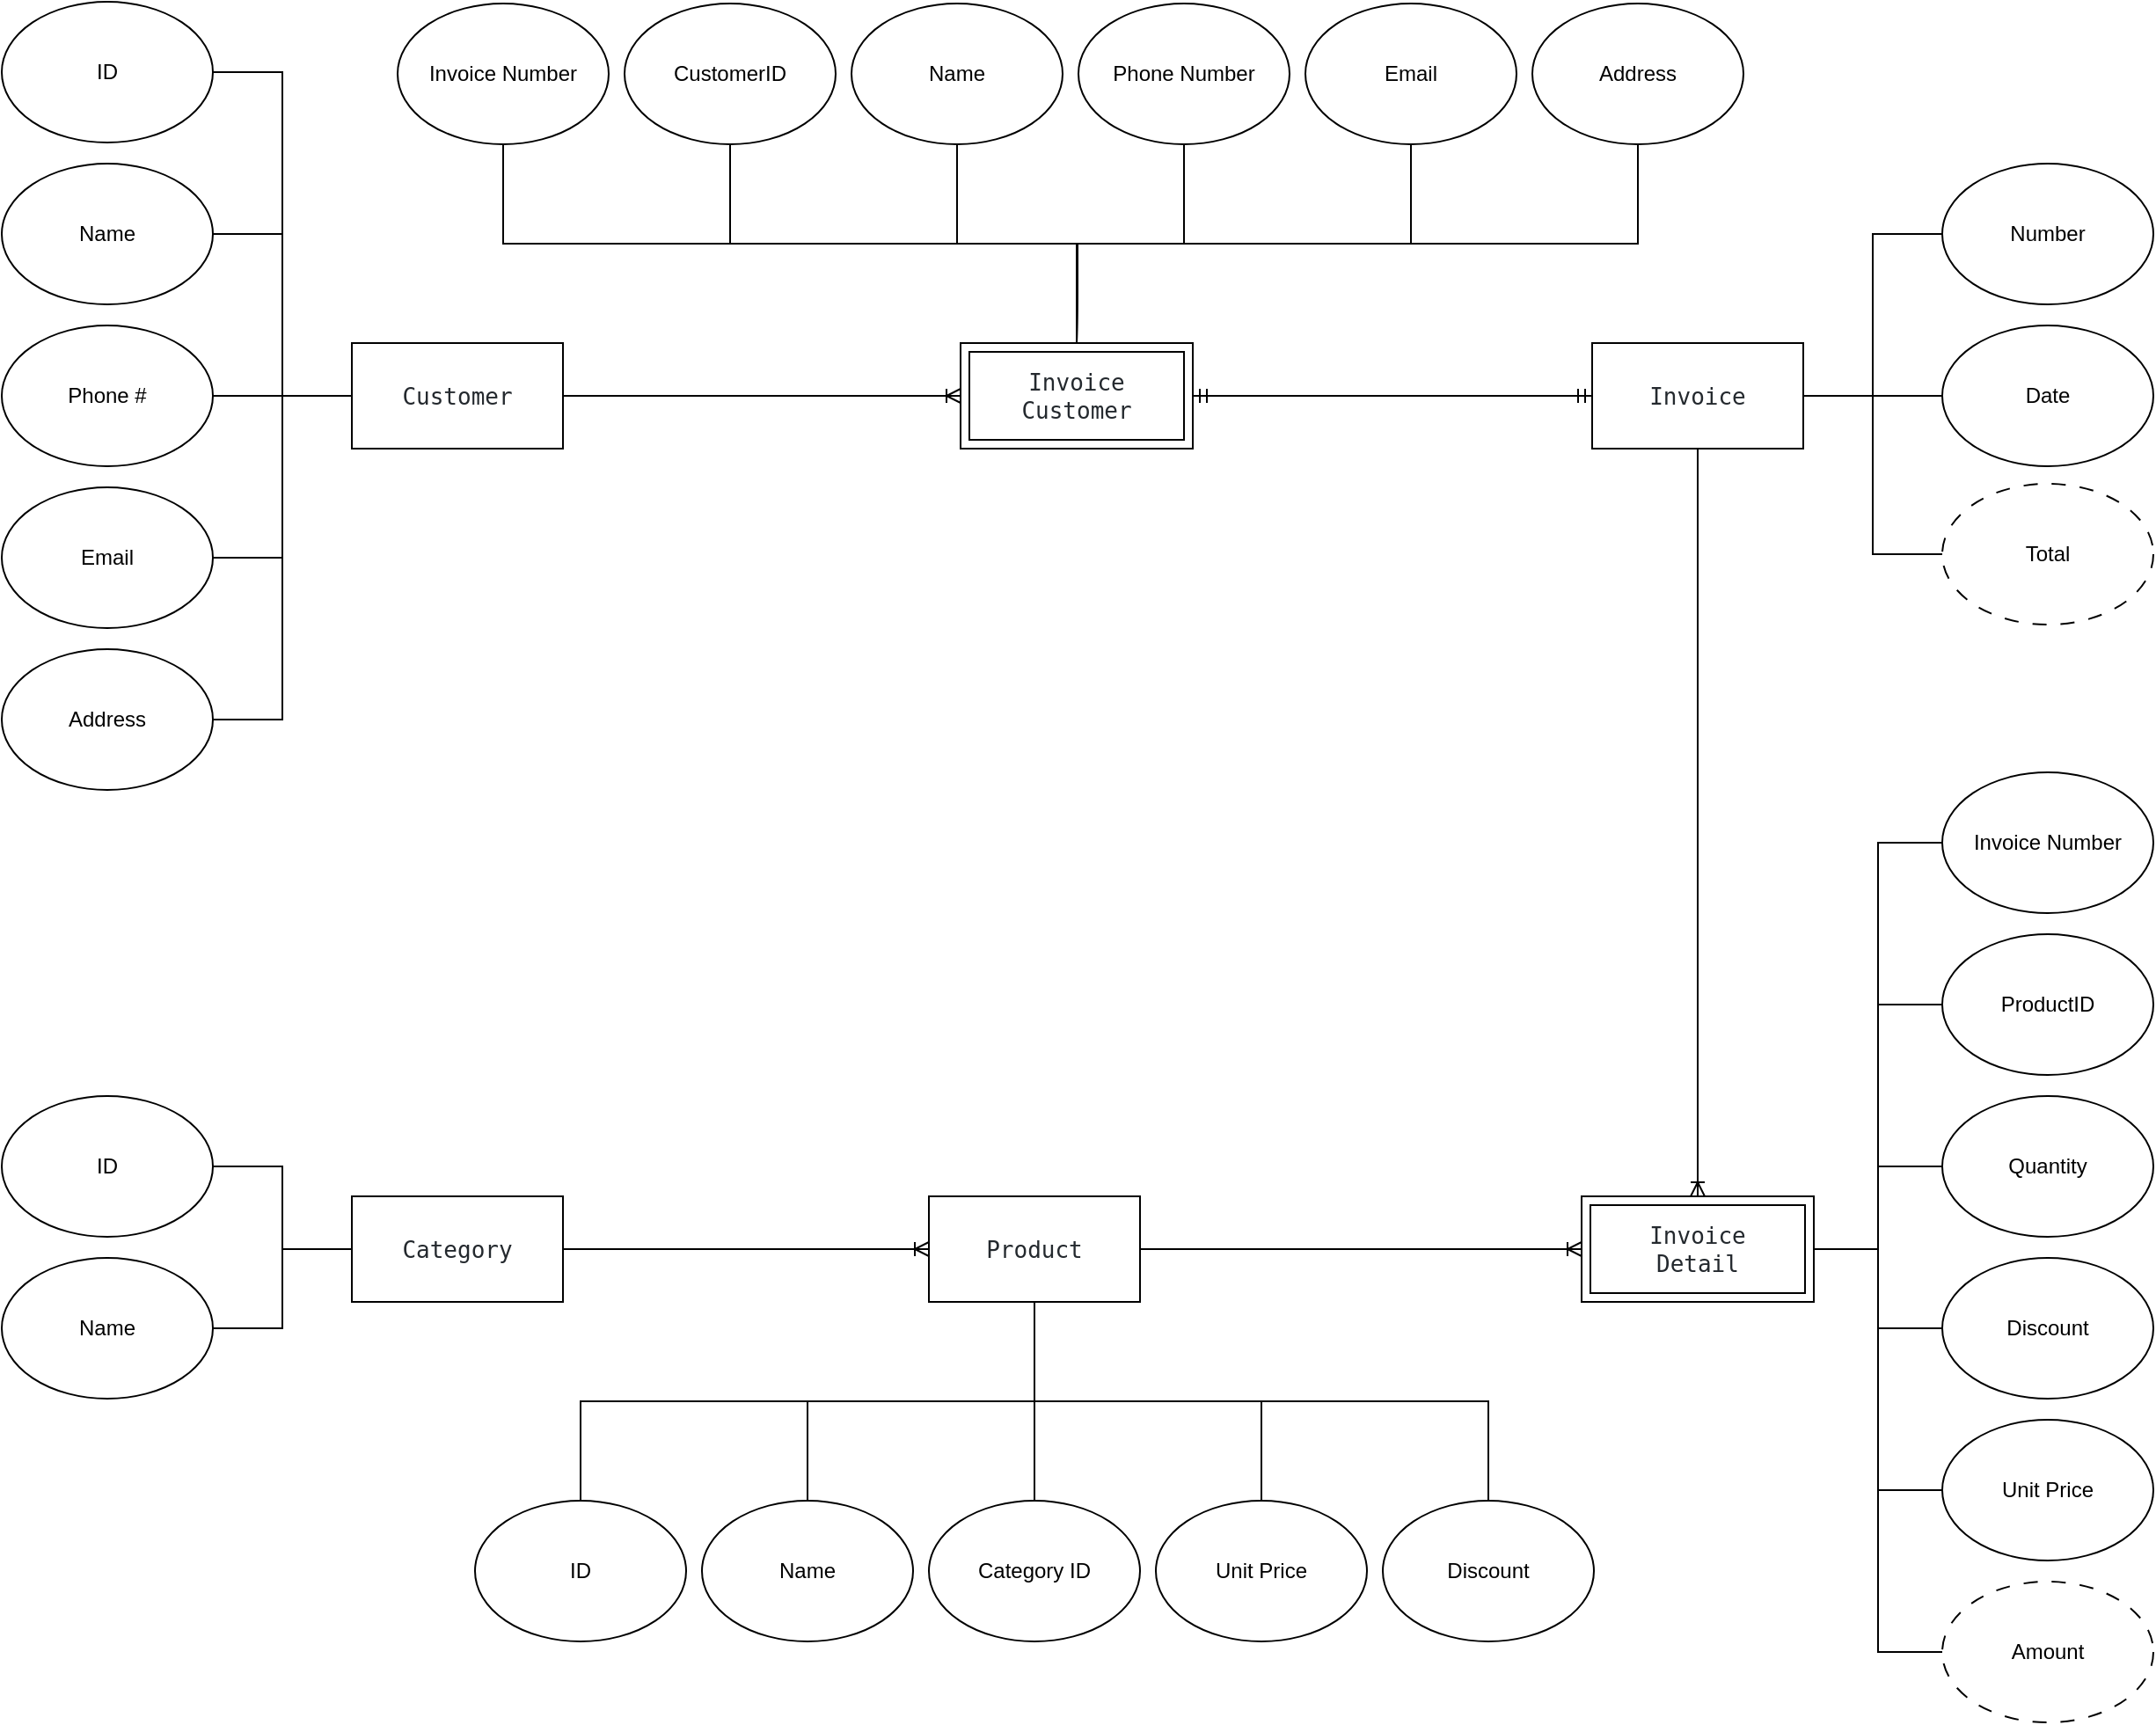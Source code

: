 <mxfile version="24.7.13">
  <diagram name="Page-1" id="v7pX340-E1yBxrApcO9W">
    <mxGraphModel dx="1404" dy="1225" grid="0" gridSize="10" guides="1" tooltips="1" connect="1" arrows="1" fold="1" page="0" pageScale="1" pageWidth="827" pageHeight="1169" math="0" shadow="0">
      <root>
        <mxCell id="0" />
        <mxCell id="1" parent="0" />
        <mxCell id="AEynNC8rQp6U_47eMVg7-1" value="&lt;div style=&quot;color: rgb(36, 41, 46); background-color: rgb(255, 255, 255); font-family: &amp;quot;Droid Sans Mono&amp;quot;, &amp;quot;monospace&amp;quot;, monospace; font-size: 13px; line-height: 18px; white-space: pre;&quot;&gt;Customer&lt;/div&gt;" style="rounded=0;whiteSpace=wrap;html=1;" vertex="1" parent="1">
          <mxGeometry x="228" y="322" width="120" height="60" as="geometry" />
        </mxCell>
        <mxCell id="AEynNC8rQp6U_47eMVg7-13" value="" style="edgeStyle=orthogonalEdgeStyle;rounded=0;orthogonalLoop=1;jettySize=auto;html=1;endArrow=none;endFill=0;" edge="1" parent="1" source="AEynNC8rQp6U_47eMVg7-6" target="AEynNC8rQp6U_47eMVg7-1">
          <mxGeometry relative="1" as="geometry" />
        </mxCell>
        <mxCell id="AEynNC8rQp6U_47eMVg7-6" value="Phone #" style="ellipse;whiteSpace=wrap;html=1;" vertex="1" parent="1">
          <mxGeometry x="29" y="312" width="120" height="80" as="geometry" />
        </mxCell>
        <mxCell id="AEynNC8rQp6U_47eMVg7-15" style="edgeStyle=orthogonalEdgeStyle;rounded=0;orthogonalLoop=1;jettySize=auto;html=1;exitX=1;exitY=0.5;exitDx=0;exitDy=0;entryX=0;entryY=0.5;entryDx=0;entryDy=0;endArrow=none;endFill=0;" edge="1" parent="1" source="AEynNC8rQp6U_47eMVg7-8" target="AEynNC8rQp6U_47eMVg7-1">
          <mxGeometry relative="1" as="geometry" />
        </mxCell>
        <mxCell id="AEynNC8rQp6U_47eMVg7-8" value="Name" style="ellipse;whiteSpace=wrap;html=1;" vertex="1" parent="1">
          <mxGeometry x="29" y="220" width="120" height="80" as="geometry" />
        </mxCell>
        <mxCell id="AEynNC8rQp6U_47eMVg7-14" style="edgeStyle=orthogonalEdgeStyle;rounded=0;orthogonalLoop=1;jettySize=auto;html=1;exitX=1;exitY=0.5;exitDx=0;exitDy=0;entryX=0;entryY=0.5;entryDx=0;entryDy=0;endArrow=none;endFill=0;" edge="1" parent="1" source="AEynNC8rQp6U_47eMVg7-9" target="AEynNC8rQp6U_47eMVg7-1">
          <mxGeometry relative="1" as="geometry" />
        </mxCell>
        <mxCell id="AEynNC8rQp6U_47eMVg7-9" value="ID" style="ellipse;whiteSpace=wrap;html=1;" vertex="1" parent="1">
          <mxGeometry x="29" y="128" width="120" height="80" as="geometry" />
        </mxCell>
        <mxCell id="AEynNC8rQp6U_47eMVg7-16" style="edgeStyle=orthogonalEdgeStyle;rounded=0;orthogonalLoop=1;jettySize=auto;html=1;exitX=1;exitY=0.5;exitDx=0;exitDy=0;entryX=0;entryY=0.5;entryDx=0;entryDy=0;endArrow=none;endFill=0;" edge="1" parent="1" source="AEynNC8rQp6U_47eMVg7-10" target="AEynNC8rQp6U_47eMVg7-1">
          <mxGeometry relative="1" as="geometry" />
        </mxCell>
        <mxCell id="AEynNC8rQp6U_47eMVg7-10" value="Email" style="ellipse;whiteSpace=wrap;html=1;" vertex="1" parent="1">
          <mxGeometry x="29" y="404" width="120" height="80" as="geometry" />
        </mxCell>
        <mxCell id="AEynNC8rQp6U_47eMVg7-18" style="edgeStyle=orthogonalEdgeStyle;rounded=0;orthogonalLoop=1;jettySize=auto;html=1;exitX=1;exitY=0.5;exitDx=0;exitDy=0;entryX=0;entryY=0.5;entryDx=0;entryDy=0;endArrow=none;endFill=0;" edge="1" parent="1" source="AEynNC8rQp6U_47eMVg7-12" target="AEynNC8rQp6U_47eMVg7-1">
          <mxGeometry relative="1" as="geometry" />
        </mxCell>
        <mxCell id="AEynNC8rQp6U_47eMVg7-12" value="Address" style="ellipse;whiteSpace=wrap;html=1;" vertex="1" parent="1">
          <mxGeometry x="29" y="496" width="120" height="80" as="geometry" />
        </mxCell>
        <mxCell id="AEynNC8rQp6U_47eMVg7-41" value="&lt;div style=&quot;color: rgb(36, 41, 46); background-color: rgb(255, 255, 255); font-family: &amp;quot;Droid Sans Mono&amp;quot;, &amp;quot;monospace&amp;quot;, monospace; font-size: 13px; line-height: 18px; white-space: pre;&quot;&gt;Invoice&lt;/div&gt;" style="rounded=0;whiteSpace=wrap;html=1;direction=east;" vertex="1" parent="1">
          <mxGeometry x="933" y="322" width="120" height="60" as="geometry" />
        </mxCell>
        <mxCell id="AEynNC8rQp6U_47eMVg7-92" style="edgeStyle=orthogonalEdgeStyle;rounded=0;orthogonalLoop=1;jettySize=auto;html=1;exitX=0;exitY=0.5;exitDx=0;exitDy=0;entryX=1;entryY=0.5;entryDx=0;entryDy=0;endArrow=none;endFill=0;" edge="1" parent="1" source="AEynNC8rQp6U_47eMVg7-45" target="AEynNC8rQp6U_47eMVg7-41">
          <mxGeometry relative="1" as="geometry" />
        </mxCell>
        <mxCell id="AEynNC8rQp6U_47eMVg7-45" value="Date" style="ellipse;whiteSpace=wrap;html=1;direction=east;" vertex="1" parent="1">
          <mxGeometry x="1132" y="312" width="120" height="80" as="geometry" />
        </mxCell>
        <mxCell id="AEynNC8rQp6U_47eMVg7-93" style="edgeStyle=orthogonalEdgeStyle;rounded=0;orthogonalLoop=1;jettySize=auto;html=1;exitX=0;exitY=0.5;exitDx=0;exitDy=0;entryX=1;entryY=0.5;entryDx=0;entryDy=0;endArrow=none;endFill=0;" edge="1" parent="1" source="AEynNC8rQp6U_47eMVg7-47" target="AEynNC8rQp6U_47eMVg7-41">
          <mxGeometry relative="1" as="geometry" />
        </mxCell>
        <mxCell id="AEynNC8rQp6U_47eMVg7-47" value="Number" style="ellipse;whiteSpace=wrap;html=1;direction=east;" vertex="1" parent="1">
          <mxGeometry x="1132" y="220" width="120" height="80" as="geometry" />
        </mxCell>
        <mxCell id="AEynNC8rQp6U_47eMVg7-89" style="edgeStyle=orthogonalEdgeStyle;rounded=0;orthogonalLoop=1;jettySize=auto;html=1;exitX=0;exitY=0.5;exitDx=0;exitDy=0;entryX=1;entryY=0.5;entryDx=0;entryDy=0;endArrow=none;endFill=0;" edge="1" parent="1" source="AEynNC8rQp6U_47eMVg7-49" target="AEynNC8rQp6U_47eMVg7-41">
          <mxGeometry relative="1" as="geometry" />
        </mxCell>
        <mxCell id="AEynNC8rQp6U_47eMVg7-49" value="Total" style="ellipse;whiteSpace=wrap;html=1;dashed=1;dashPattern=8 8;direction=east;" vertex="1" parent="1">
          <mxGeometry x="1132" y="402" width="120" height="80" as="geometry" />
        </mxCell>
        <mxCell id="AEynNC8rQp6U_47eMVg7-104" style="edgeStyle=orthogonalEdgeStyle;rounded=0;orthogonalLoop=1;jettySize=auto;html=1;exitX=0.5;exitY=1;exitDx=0;exitDy=0;endArrow=none;endFill=0;entryX=0.5;entryY=0;entryDx=0;entryDy=0;" edge="1" parent="1" source="AEynNC8rQp6U_47eMVg7-69">
          <mxGeometry relative="1" as="geometry">
            <mxPoint x="640" y="322" as="targetPoint" />
          </mxGeometry>
        </mxCell>
        <mxCell id="AEynNC8rQp6U_47eMVg7-69" value="Phone Number" style="ellipse;whiteSpace=wrap;html=1;" vertex="1" parent="1">
          <mxGeometry x="641" y="129" width="120" height="80" as="geometry" />
        </mxCell>
        <mxCell id="AEynNC8rQp6U_47eMVg7-103" style="edgeStyle=orthogonalEdgeStyle;rounded=0;orthogonalLoop=1;jettySize=auto;html=1;exitX=0.5;exitY=1;exitDx=0;exitDy=0;entryX=0.5;entryY=0;entryDx=0;entryDy=0;endArrow=none;endFill=0;" edge="1" parent="1" source="AEynNC8rQp6U_47eMVg7-71">
          <mxGeometry relative="1" as="geometry">
            <mxPoint x="640" y="322" as="targetPoint" />
          </mxGeometry>
        </mxCell>
        <mxCell id="AEynNC8rQp6U_47eMVg7-71" value="Name" style="ellipse;whiteSpace=wrap;html=1;" vertex="1" parent="1">
          <mxGeometry x="512" y="129" width="120" height="80" as="geometry" />
        </mxCell>
        <mxCell id="AEynNC8rQp6U_47eMVg7-102" style="edgeStyle=orthogonalEdgeStyle;rounded=0;orthogonalLoop=1;jettySize=auto;html=1;exitX=0.5;exitY=1;exitDx=0;exitDy=0;entryX=0.5;entryY=0;entryDx=0;entryDy=0;endArrow=none;endFill=0;" edge="1" parent="1" source="AEynNC8rQp6U_47eMVg7-73">
          <mxGeometry relative="1" as="geometry">
            <mxPoint x="640" y="322" as="targetPoint" />
          </mxGeometry>
        </mxCell>
        <mxCell id="AEynNC8rQp6U_47eMVg7-73" value="CustomerID" style="ellipse;whiteSpace=wrap;html=1;" vertex="1" parent="1">
          <mxGeometry x="383" y="129" width="120" height="80" as="geometry" />
        </mxCell>
        <mxCell id="AEynNC8rQp6U_47eMVg7-105" style="edgeStyle=orthogonalEdgeStyle;rounded=0;orthogonalLoop=1;jettySize=auto;html=1;exitX=0.5;exitY=1;exitDx=0;exitDy=0;endArrow=none;endFill=0;entryX=0.5;entryY=0;entryDx=0;entryDy=0;" edge="1" parent="1" source="AEynNC8rQp6U_47eMVg7-75">
          <mxGeometry relative="1" as="geometry">
            <mxPoint x="640" y="322" as="targetPoint" />
          </mxGeometry>
        </mxCell>
        <mxCell id="AEynNC8rQp6U_47eMVg7-75" value="Email" style="ellipse;whiteSpace=wrap;html=1;" vertex="1" parent="1">
          <mxGeometry x="770" y="129" width="120" height="80" as="geometry" />
        </mxCell>
        <mxCell id="AEynNC8rQp6U_47eMVg7-100" style="edgeStyle=orthogonalEdgeStyle;rounded=0;orthogonalLoop=1;jettySize=auto;html=1;exitX=0.5;exitY=1;exitDx=0;exitDy=0;entryX=0.5;entryY=0;entryDx=0;entryDy=0;endArrow=none;endFill=0;" edge="1" parent="1" source="AEynNC8rQp6U_47eMVg7-77">
          <mxGeometry relative="1" as="geometry">
            <mxPoint x="640" y="322" as="targetPoint" />
          </mxGeometry>
        </mxCell>
        <mxCell id="AEynNC8rQp6U_47eMVg7-77" value="Invoice Number" style="ellipse;whiteSpace=wrap;html=1;" vertex="1" parent="1">
          <mxGeometry x="254" y="129" width="120" height="80" as="geometry" />
        </mxCell>
        <mxCell id="AEynNC8rQp6U_47eMVg7-106" style="edgeStyle=orthogonalEdgeStyle;rounded=0;orthogonalLoop=1;jettySize=auto;html=1;exitX=0.5;exitY=1;exitDx=0;exitDy=0;entryX=0.5;entryY=0;entryDx=0;entryDy=0;endArrow=none;endFill=0;" edge="1" parent="1" source="AEynNC8rQp6U_47eMVg7-79" target="AEynNC8rQp6U_47eMVg7-164">
          <mxGeometry relative="1" as="geometry">
            <mxPoint x="640" y="322" as="targetPoint" />
          </mxGeometry>
        </mxCell>
        <mxCell id="AEynNC8rQp6U_47eMVg7-79" value="Address" style="ellipse;whiteSpace=wrap;html=1;" vertex="1" parent="1">
          <mxGeometry x="899" y="129" width="120" height="80" as="geometry" />
        </mxCell>
        <mxCell id="AEynNC8rQp6U_47eMVg7-124" style="edgeStyle=orthogonalEdgeStyle;rounded=0;orthogonalLoop=1;jettySize=auto;html=1;exitX=0;exitY=0.5;exitDx=0;exitDy=0;entryX=1;entryY=0.5;entryDx=0;entryDy=0;endArrow=none;endFill=0;" edge="1" parent="1" source="AEynNC8rQp6U_47eMVg7-52" target="AEynNC8rQp6U_47eMVg7-138">
          <mxGeometry relative="1" as="geometry">
            <mxPoint x="1053.0" y="837" as="targetPoint" />
          </mxGeometry>
        </mxCell>
        <mxCell id="AEynNC8rQp6U_47eMVg7-52" value="Discount" style="ellipse;whiteSpace=wrap;html=1;" vertex="1" parent="1">
          <mxGeometry x="1132" y="842" width="120" height="80" as="geometry" />
        </mxCell>
        <mxCell id="AEynNC8rQp6U_47eMVg7-125" style="edgeStyle=orthogonalEdgeStyle;rounded=0;orthogonalLoop=1;jettySize=auto;html=1;exitX=0;exitY=0.5;exitDx=0;exitDy=0;endArrow=none;endFill=0;entryX=1;entryY=0.5;entryDx=0;entryDy=0;" edge="1" parent="1" source="AEynNC8rQp6U_47eMVg7-54" target="AEynNC8rQp6U_47eMVg7-138">
          <mxGeometry relative="1" as="geometry">
            <mxPoint x="1053.0" y="837.037" as="targetPoint" />
          </mxGeometry>
        </mxCell>
        <mxCell id="AEynNC8rQp6U_47eMVg7-54" value="Quantity" style="ellipse;whiteSpace=wrap;html=1;" vertex="1" parent="1">
          <mxGeometry x="1132" y="750" width="120" height="80" as="geometry" />
        </mxCell>
        <mxCell id="AEynNC8rQp6U_47eMVg7-126" style="edgeStyle=orthogonalEdgeStyle;rounded=0;orthogonalLoop=1;jettySize=auto;html=1;exitX=0;exitY=0.5;exitDx=0;exitDy=0;entryX=1;entryY=0.5;entryDx=0;entryDy=0;endArrow=none;endFill=0;" edge="1" parent="1" source="AEynNC8rQp6U_47eMVg7-56" target="AEynNC8rQp6U_47eMVg7-138">
          <mxGeometry relative="1" as="geometry">
            <mxPoint x="1053.0" y="837" as="targetPoint" />
          </mxGeometry>
        </mxCell>
        <mxCell id="AEynNC8rQp6U_47eMVg7-56" value="ProductID" style="ellipse;whiteSpace=wrap;html=1;" vertex="1" parent="1">
          <mxGeometry x="1132" y="658" width="120" height="80" as="geometry" />
        </mxCell>
        <mxCell id="AEynNC8rQp6U_47eMVg7-123" style="edgeStyle=orthogonalEdgeStyle;rounded=0;orthogonalLoop=1;jettySize=auto;html=1;exitX=0;exitY=0.5;exitDx=0;exitDy=0;entryX=1;entryY=0.5;entryDx=0;entryDy=0;endArrow=none;endFill=0;" edge="1" parent="1" source="AEynNC8rQp6U_47eMVg7-58" target="AEynNC8rQp6U_47eMVg7-138">
          <mxGeometry relative="1" as="geometry">
            <mxPoint x="1053.0" y="837" as="targetPoint" />
          </mxGeometry>
        </mxCell>
        <mxCell id="AEynNC8rQp6U_47eMVg7-58" value="Unit Price" style="ellipse;whiteSpace=wrap;html=1;" vertex="1" parent="1">
          <mxGeometry x="1132" y="934" width="120" height="80" as="geometry" />
        </mxCell>
        <mxCell id="AEynNC8rQp6U_47eMVg7-127" style="edgeStyle=orthogonalEdgeStyle;rounded=0;orthogonalLoop=1;jettySize=auto;html=1;exitX=0;exitY=0.5;exitDx=0;exitDy=0;entryX=1;entryY=0.5;entryDx=0;entryDy=0;endArrow=none;endFill=0;" edge="1" parent="1" source="AEynNC8rQp6U_47eMVg7-62" target="AEynNC8rQp6U_47eMVg7-138">
          <mxGeometry relative="1" as="geometry">
            <mxPoint x="1053.0" y="837" as="targetPoint" />
          </mxGeometry>
        </mxCell>
        <mxCell id="AEynNC8rQp6U_47eMVg7-62" value="Invoice Number" style="ellipse;whiteSpace=wrap;html=1;" vertex="1" parent="1">
          <mxGeometry x="1132" y="566" width="120" height="80" as="geometry" />
        </mxCell>
        <mxCell id="AEynNC8rQp6U_47eMVg7-122" style="edgeStyle=orthogonalEdgeStyle;rounded=0;orthogonalLoop=1;jettySize=auto;html=1;exitX=0;exitY=0.5;exitDx=0;exitDy=0;entryX=1;entryY=0.5;entryDx=0;entryDy=0;endArrow=none;endFill=0;" edge="1" parent="1" source="AEynNC8rQp6U_47eMVg7-64" target="AEynNC8rQp6U_47eMVg7-138">
          <mxGeometry relative="1" as="geometry">
            <mxPoint x="1053.0" y="837" as="targetPoint" />
          </mxGeometry>
        </mxCell>
        <mxCell id="AEynNC8rQp6U_47eMVg7-64" value="Amount" style="ellipse;whiteSpace=wrap;html=1;dashed=1;dashPattern=8 8;" vertex="1" parent="1">
          <mxGeometry x="1132" y="1026" width="120" height="80" as="geometry" />
        </mxCell>
        <mxCell id="AEynNC8rQp6U_47eMVg7-19" value="&lt;div style=&quot;color: rgb(36, 41, 46); background-color: rgb(255, 255, 255); font-family: &amp;quot;Droid Sans Mono&amp;quot;, &amp;quot;monospace&amp;quot;, monospace; font-size: 13px; line-height: 18px; white-space: pre;&quot;&gt;Category&lt;/div&gt;" style="rounded=0;whiteSpace=wrap;html=1;" vertex="1" parent="1">
          <mxGeometry x="228" y="807" width="120" height="60" as="geometry" />
        </mxCell>
        <mxCell id="AEynNC8rQp6U_47eMVg7-120" style="edgeStyle=orthogonalEdgeStyle;rounded=0;orthogonalLoop=1;jettySize=auto;html=1;exitX=1;exitY=0.5;exitDx=0;exitDy=0;entryX=0;entryY=0.5;entryDx=0;entryDy=0;endArrow=none;endFill=0;" edge="1" parent="1" source="AEynNC8rQp6U_47eMVg7-21" target="AEynNC8rQp6U_47eMVg7-19">
          <mxGeometry relative="1" as="geometry" />
        </mxCell>
        <mxCell id="AEynNC8rQp6U_47eMVg7-21" value="Name" style="ellipse;whiteSpace=wrap;html=1;" vertex="1" parent="1">
          <mxGeometry x="29" y="842" width="120" height="80" as="geometry" />
        </mxCell>
        <mxCell id="AEynNC8rQp6U_47eMVg7-119" style="edgeStyle=orthogonalEdgeStyle;rounded=0;orthogonalLoop=1;jettySize=auto;html=1;exitX=1;exitY=0.5;exitDx=0;exitDy=0;entryX=0;entryY=0.5;entryDx=0;entryDy=0;endArrow=none;endFill=0;" edge="1" parent="1" source="AEynNC8rQp6U_47eMVg7-23" target="AEynNC8rQp6U_47eMVg7-19">
          <mxGeometry relative="1" as="geometry" />
        </mxCell>
        <mxCell id="AEynNC8rQp6U_47eMVg7-23" value="ID" style="ellipse;whiteSpace=wrap;html=1;" vertex="1" parent="1">
          <mxGeometry x="29" y="750" width="120" height="80" as="geometry" />
        </mxCell>
        <mxCell id="AEynNC8rQp6U_47eMVg7-133" value="" style="fontSize=12;html=1;endArrow=ERoneToMany;rounded=0;entryX=0.5;entryY=0;entryDx=0;entryDy=0;exitX=0.5;exitY=1;exitDx=0;exitDy=0;" edge="1" parent="1" source="AEynNC8rQp6U_47eMVg7-41" target="AEynNC8rQp6U_47eMVg7-138">
          <mxGeometry width="100" height="100" relative="1" as="geometry">
            <mxPoint x="860" y="366" as="sourcePoint" />
            <mxPoint x="993.0" y="807" as="targetPoint" />
          </mxGeometry>
        </mxCell>
        <mxCell id="AEynNC8rQp6U_47eMVg7-134" value="" style="fontSize=12;html=1;endArrow=ERoneToMany;rounded=0;entryX=0;entryY=0.5;entryDx=0;entryDy=0;exitX=1;exitY=0.5;exitDx=0;exitDy=0;entryPerimeter=0;" edge="1" parent="1" source="AEynNC8rQp6U_47eMVg7-1" target="AEynNC8rQp6U_47eMVg7-164">
          <mxGeometry width="100" height="100" relative="1" as="geometry">
            <mxPoint x="574" y="357" as="sourcePoint" />
            <mxPoint x="570" y="352" as="targetPoint" />
          </mxGeometry>
        </mxCell>
        <mxCell id="AEynNC8rQp6U_47eMVg7-136" value="" style="fontSize=12;html=1;endArrow=ERmandOne;startArrow=ERmandOne;rounded=0;exitX=1;exitY=0.5;exitDx=0;exitDy=0;entryX=0;entryY=0.5;entryDx=0;entryDy=0;" edge="1" parent="1" source="AEynNC8rQp6U_47eMVg7-164" target="AEynNC8rQp6U_47eMVg7-41">
          <mxGeometry width="100" height="100" relative="1" as="geometry">
            <mxPoint x="710" y="352" as="sourcePoint" />
            <mxPoint x="827" y="447" as="targetPoint" />
          </mxGeometry>
        </mxCell>
        <mxCell id="AEynNC8rQp6U_47eMVg7-138" value="&lt;span style=&quot;color: rgb(36, 41, 46); font-family: &amp;quot;Droid Sans Mono&amp;quot;, &amp;quot;monospace&amp;quot;, monospace; font-size: 13px; white-space: pre;&quot;&gt;Invoice&lt;/span&gt;&lt;div&gt;&lt;span style=&quot;color: rgb(36, 41, 46); font-family: &amp;quot;Droid Sans Mono&amp;quot;, &amp;quot;monospace&amp;quot;, monospace; font-size: 13px; white-space: pre;&quot;&gt;Detail&lt;/span&gt;&lt;/div&gt;" style="shape=ext;margin=3;double=1;whiteSpace=wrap;html=1;align=center;" vertex="1" parent="1">
          <mxGeometry x="927" y="807" width="132" height="60" as="geometry" />
        </mxCell>
        <mxCell id="AEynNC8rQp6U_47eMVg7-160" style="edgeStyle=orthogonalEdgeStyle;rounded=0;orthogonalLoop=1;jettySize=auto;html=1;exitX=0.5;exitY=0;exitDx=0;exitDy=0;entryX=0.5;entryY=1;entryDx=0;entryDy=0;endArrow=none;endFill=0;" edge="1" parent="1" source="AEynNC8rQp6U_47eMVg7-148" target="AEynNC8rQp6U_47eMVg7-157">
          <mxGeometry relative="1" as="geometry" />
        </mxCell>
        <mxCell id="AEynNC8rQp6U_47eMVg7-148" value="Category ID" style="ellipse;whiteSpace=wrap;html=1;" vertex="1" parent="1">
          <mxGeometry x="556" y="980" width="120" height="80" as="geometry" />
        </mxCell>
        <mxCell id="AEynNC8rQp6U_47eMVg7-159" style="edgeStyle=orthogonalEdgeStyle;rounded=0;orthogonalLoop=1;jettySize=auto;html=1;exitX=0.5;exitY=0;exitDx=0;exitDy=0;entryX=0.5;entryY=1;entryDx=0;entryDy=0;endArrow=none;endFill=0;" edge="1" parent="1" source="AEynNC8rQp6U_47eMVg7-150" target="AEynNC8rQp6U_47eMVg7-157">
          <mxGeometry relative="1" as="geometry" />
        </mxCell>
        <mxCell id="AEynNC8rQp6U_47eMVg7-150" value="Name" style="ellipse;whiteSpace=wrap;html=1;" vertex="1" parent="1">
          <mxGeometry x="427" y="980" width="120" height="80" as="geometry" />
        </mxCell>
        <mxCell id="AEynNC8rQp6U_47eMVg7-158" style="edgeStyle=orthogonalEdgeStyle;rounded=0;orthogonalLoop=1;jettySize=auto;html=1;exitX=0.5;exitY=0;exitDx=0;exitDy=0;entryX=0.5;entryY=1;entryDx=0;entryDy=0;endArrow=none;endFill=0;" edge="1" parent="1" source="AEynNC8rQp6U_47eMVg7-152" target="AEynNC8rQp6U_47eMVg7-157">
          <mxGeometry relative="1" as="geometry" />
        </mxCell>
        <mxCell id="AEynNC8rQp6U_47eMVg7-152" value="ID" style="ellipse;whiteSpace=wrap;html=1;" vertex="1" parent="1">
          <mxGeometry x="298" y="980" width="120" height="80" as="geometry" />
        </mxCell>
        <mxCell id="AEynNC8rQp6U_47eMVg7-161" style="edgeStyle=orthogonalEdgeStyle;rounded=0;orthogonalLoop=1;jettySize=auto;html=1;exitX=0.5;exitY=0;exitDx=0;exitDy=0;entryX=0.5;entryY=1;entryDx=0;entryDy=0;endArrow=none;endFill=0;" edge="1" parent="1" source="AEynNC8rQp6U_47eMVg7-154" target="AEynNC8rQp6U_47eMVg7-157">
          <mxGeometry relative="1" as="geometry" />
        </mxCell>
        <mxCell id="AEynNC8rQp6U_47eMVg7-154" value="Unit Price" style="ellipse;whiteSpace=wrap;html=1;" vertex="1" parent="1">
          <mxGeometry x="685" y="980" width="120" height="80" as="geometry" />
        </mxCell>
        <mxCell id="AEynNC8rQp6U_47eMVg7-157" value="&lt;div style=&quot;color: rgb(36, 41, 46); background-color: rgb(255, 255, 255); font-family: &amp;quot;Droid Sans Mono&amp;quot;, &amp;quot;monospace&amp;quot;, monospace; font-size: 13px; line-height: 18px; white-space: pre;&quot;&gt;Product&lt;/div&gt;" style="rounded=0;whiteSpace=wrap;html=1;" vertex="1" parent="1">
          <mxGeometry x="556" y="807" width="120" height="60" as="geometry" />
        </mxCell>
        <mxCell id="AEynNC8rQp6U_47eMVg7-164" value="&lt;span style=&quot;color: rgb(36, 41, 46); font-family: &amp;quot;Droid Sans Mono&amp;quot;, &amp;quot;monospace&amp;quot;, monospace; font-size: 13px; white-space: pre;&quot;&gt;Invoice&lt;/span&gt;&lt;div&gt;&lt;span style=&quot;color: rgb(36, 41, 46); font-family: &amp;quot;Droid Sans Mono&amp;quot;, &amp;quot;monospace&amp;quot;, monospace; font-size: 13px; white-space: pre;&quot;&gt;Customer&lt;/span&gt;&lt;/div&gt;" style="shape=ext;margin=3;double=1;whiteSpace=wrap;html=1;align=center;" vertex="1" parent="1">
          <mxGeometry x="574" y="322" width="132" height="60" as="geometry" />
        </mxCell>
        <mxCell id="AEynNC8rQp6U_47eMVg7-165" value="" style="fontSize=12;html=1;endArrow=ERoneToMany;rounded=0;exitX=1;exitY=0.5;exitDx=0;exitDy=0;entryX=0;entryY=0.5;entryDx=0;entryDy=0;" edge="1" parent="1" source="AEynNC8rQp6U_47eMVg7-19" target="AEynNC8rQp6U_47eMVg7-157">
          <mxGeometry width="100" height="100" relative="1" as="geometry">
            <mxPoint x="482" y="711" as="sourcePoint" />
            <mxPoint x="582" y="611" as="targetPoint" />
          </mxGeometry>
        </mxCell>
        <mxCell id="AEynNC8rQp6U_47eMVg7-166" value="" style="fontSize=12;html=1;endArrow=ERoneToMany;rounded=0;exitX=1;exitY=0.5;exitDx=0;exitDy=0;entryX=0;entryY=0.5;entryDx=0;entryDy=0;" edge="1" parent="1" source="AEynNC8rQp6U_47eMVg7-157" target="AEynNC8rQp6U_47eMVg7-138">
          <mxGeometry width="100" height="100" relative="1" as="geometry">
            <mxPoint x="710" y="865.95" as="sourcePoint" />
            <mxPoint x="918" y="865.95" as="targetPoint" />
          </mxGeometry>
        </mxCell>
        <mxCell id="AEynNC8rQp6U_47eMVg7-169" style="edgeStyle=orthogonalEdgeStyle;rounded=0;orthogonalLoop=1;jettySize=auto;html=1;exitX=0.5;exitY=0;exitDx=0;exitDy=0;entryX=0.5;entryY=1;entryDx=0;entryDy=0;endArrow=none;endFill=0;" edge="1" parent="1" source="AEynNC8rQp6U_47eMVg7-167" target="AEynNC8rQp6U_47eMVg7-157">
          <mxGeometry relative="1" as="geometry" />
        </mxCell>
        <mxCell id="AEynNC8rQp6U_47eMVg7-167" value="Discount" style="ellipse;whiteSpace=wrap;html=1;" vertex="1" parent="1">
          <mxGeometry x="814" y="980" width="120" height="80" as="geometry" />
        </mxCell>
      </root>
    </mxGraphModel>
  </diagram>
</mxfile>
